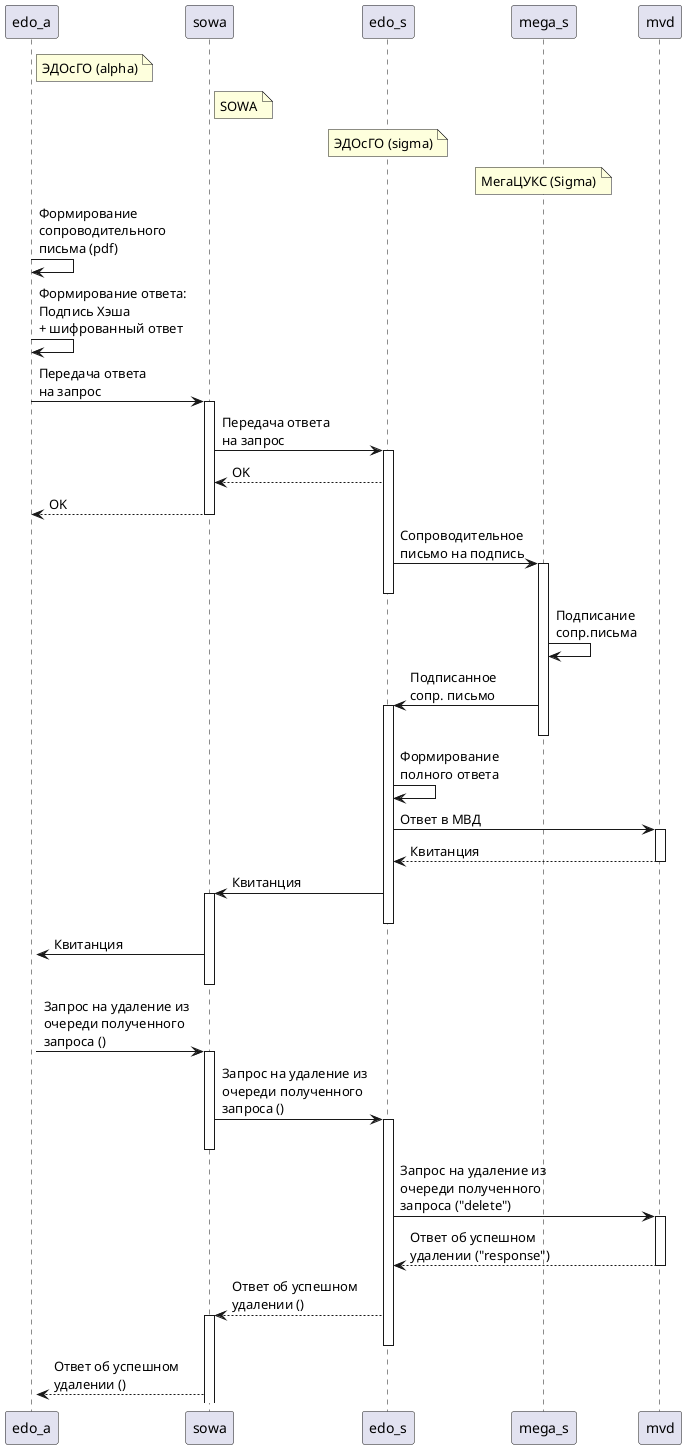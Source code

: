 @startuml Ответ в МВД

note right edo_a
    ЭДОсГО (alpha)
end note
note right sowa
    SOWA
end note
note over edo_s
    ЭДОсГО (sigma)
end note
note over mega_s
    МегаЦУКС (Sigma)
end note
edo_a -> edo_a: Формирование \nсопроводительного \nписьма (pdf)
edo_a -> edo_a: Формирование ответа: \nПодпись Хэша \n+ шифрованный ответ
edo_a -> sowa++: Передача ответа \nна запрос
sowa -> edo_s++: Передача ответа \nна запрос
edo_s --> sowa: OK
sowa --> edo_a: OK
deactivate edo_a
deactivate sowa
edo_s -> mega_s++: Сопроводительное \nписьмо на подпись
deactivate edo_s
mega_s -> mega_s: Подписание \nсопр.письма
mega_s -> edo_s++: Подписанное \nсопр. письмо
deactivate mega_s
edo_s -> edo_s: Формирование \nполного ответа
edo_s -> mvd++: Ответ в МВД
mvd --> edo_s: Квитанция
deactivate mvd
edo_s -> sowa++: Квитанция
deactivate edo_s
sowa -> edo_a++: Квитанция
deactivate sowa
edo_a -> sowa++: Запрос на удаление из \nочереди полученного \nзапроса ()
sowa -> edo_s++: Запрос на удаление из \nочереди полученного \nзапроса ()
deactivate sowa
edo_s -> mvd++: Запрос на удаление из \nочереди полученного \nзапроса ("delete")
mvd --> edo_s: Ответ об успешном \nудалении ("response")
deactivate mvd
edo_s --> sowa++: Ответ об успешном \nудалении ()
deactivate edo_s
sowa --> edo_a: Ответ об успешном \nудалении ()

@enduml